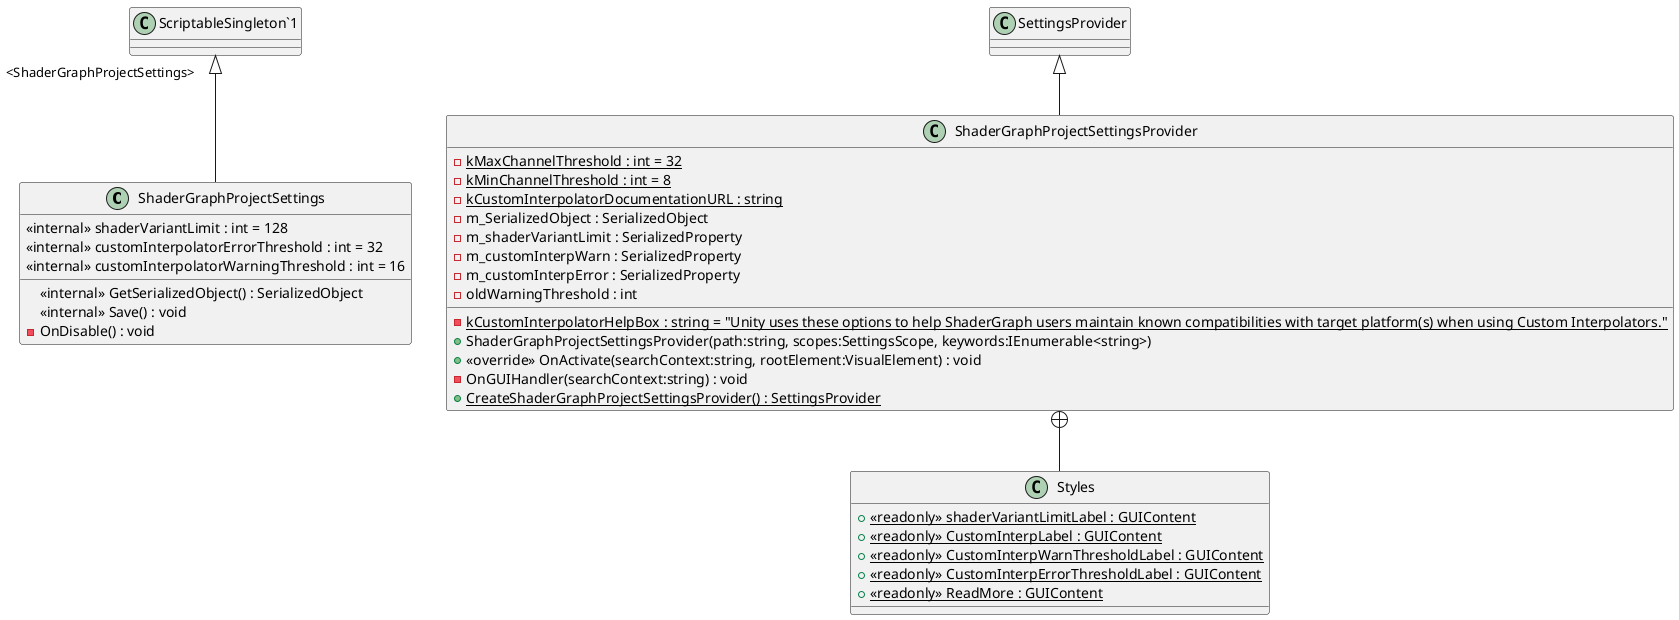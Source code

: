 @startuml
class ShaderGraphProjectSettings {
    <<internal>> shaderVariantLimit : int = 128
    <<internal>> customInterpolatorErrorThreshold : int = 32
    <<internal>> customInterpolatorWarningThreshold : int = 16
    <<internal>> GetSerializedObject() : SerializedObject
    <<internal>> Save() : void
    - OnDisable() : void
}
class ShaderGraphProjectSettingsProvider {
    - {static} kMaxChannelThreshold : int = 32
    - {static} kMinChannelThreshold : int = 8
    - {static} kCustomInterpolatorHelpBox : string = "Unity uses these options to help ShaderGraph users maintain known compatibilities with target platform(s) when using Custom Interpolators."
    - {static} kCustomInterpolatorDocumentationURL : string
    - m_SerializedObject : SerializedObject
    - m_shaderVariantLimit : SerializedProperty
    - m_customInterpWarn : SerializedProperty
    - m_customInterpError : SerializedProperty
    + ShaderGraphProjectSettingsProvider(path:string, scopes:SettingsScope, keywords:IEnumerable<string>)
    + <<override>> OnActivate(searchContext:string, rootElement:VisualElement) : void
    - oldWarningThreshold : int
    - OnGUIHandler(searchContext:string) : void
    + {static} CreateShaderGraphProjectSettingsProvider() : SettingsProvider
}
class Styles {
    + {static} <<readonly>> shaderVariantLimitLabel : GUIContent
    + {static} <<readonly>> CustomInterpLabel : GUIContent
    + {static} <<readonly>> CustomInterpWarnThresholdLabel : GUIContent
    + {static} <<readonly>> CustomInterpErrorThresholdLabel : GUIContent
    + {static} <<readonly>> ReadMore : GUIContent
}
"ScriptableSingleton`1" "<ShaderGraphProjectSettings>" <|-- ShaderGraphProjectSettings
SettingsProvider <|-- ShaderGraphProjectSettingsProvider
ShaderGraphProjectSettingsProvider +-- Styles
@enduml
